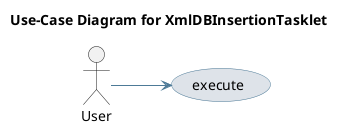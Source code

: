 @startuml
skinparam usecase {
 BackgroundColor #DEE3E9 
 BorderColor #4D7A97 
 ArrowColor #4D7A97 
}
left to right direction
title Use-Case Diagram for XmlDBInsertionTasklet

actor User
usecase "execute" as UC_execute
User --> UC_execute
@enduml